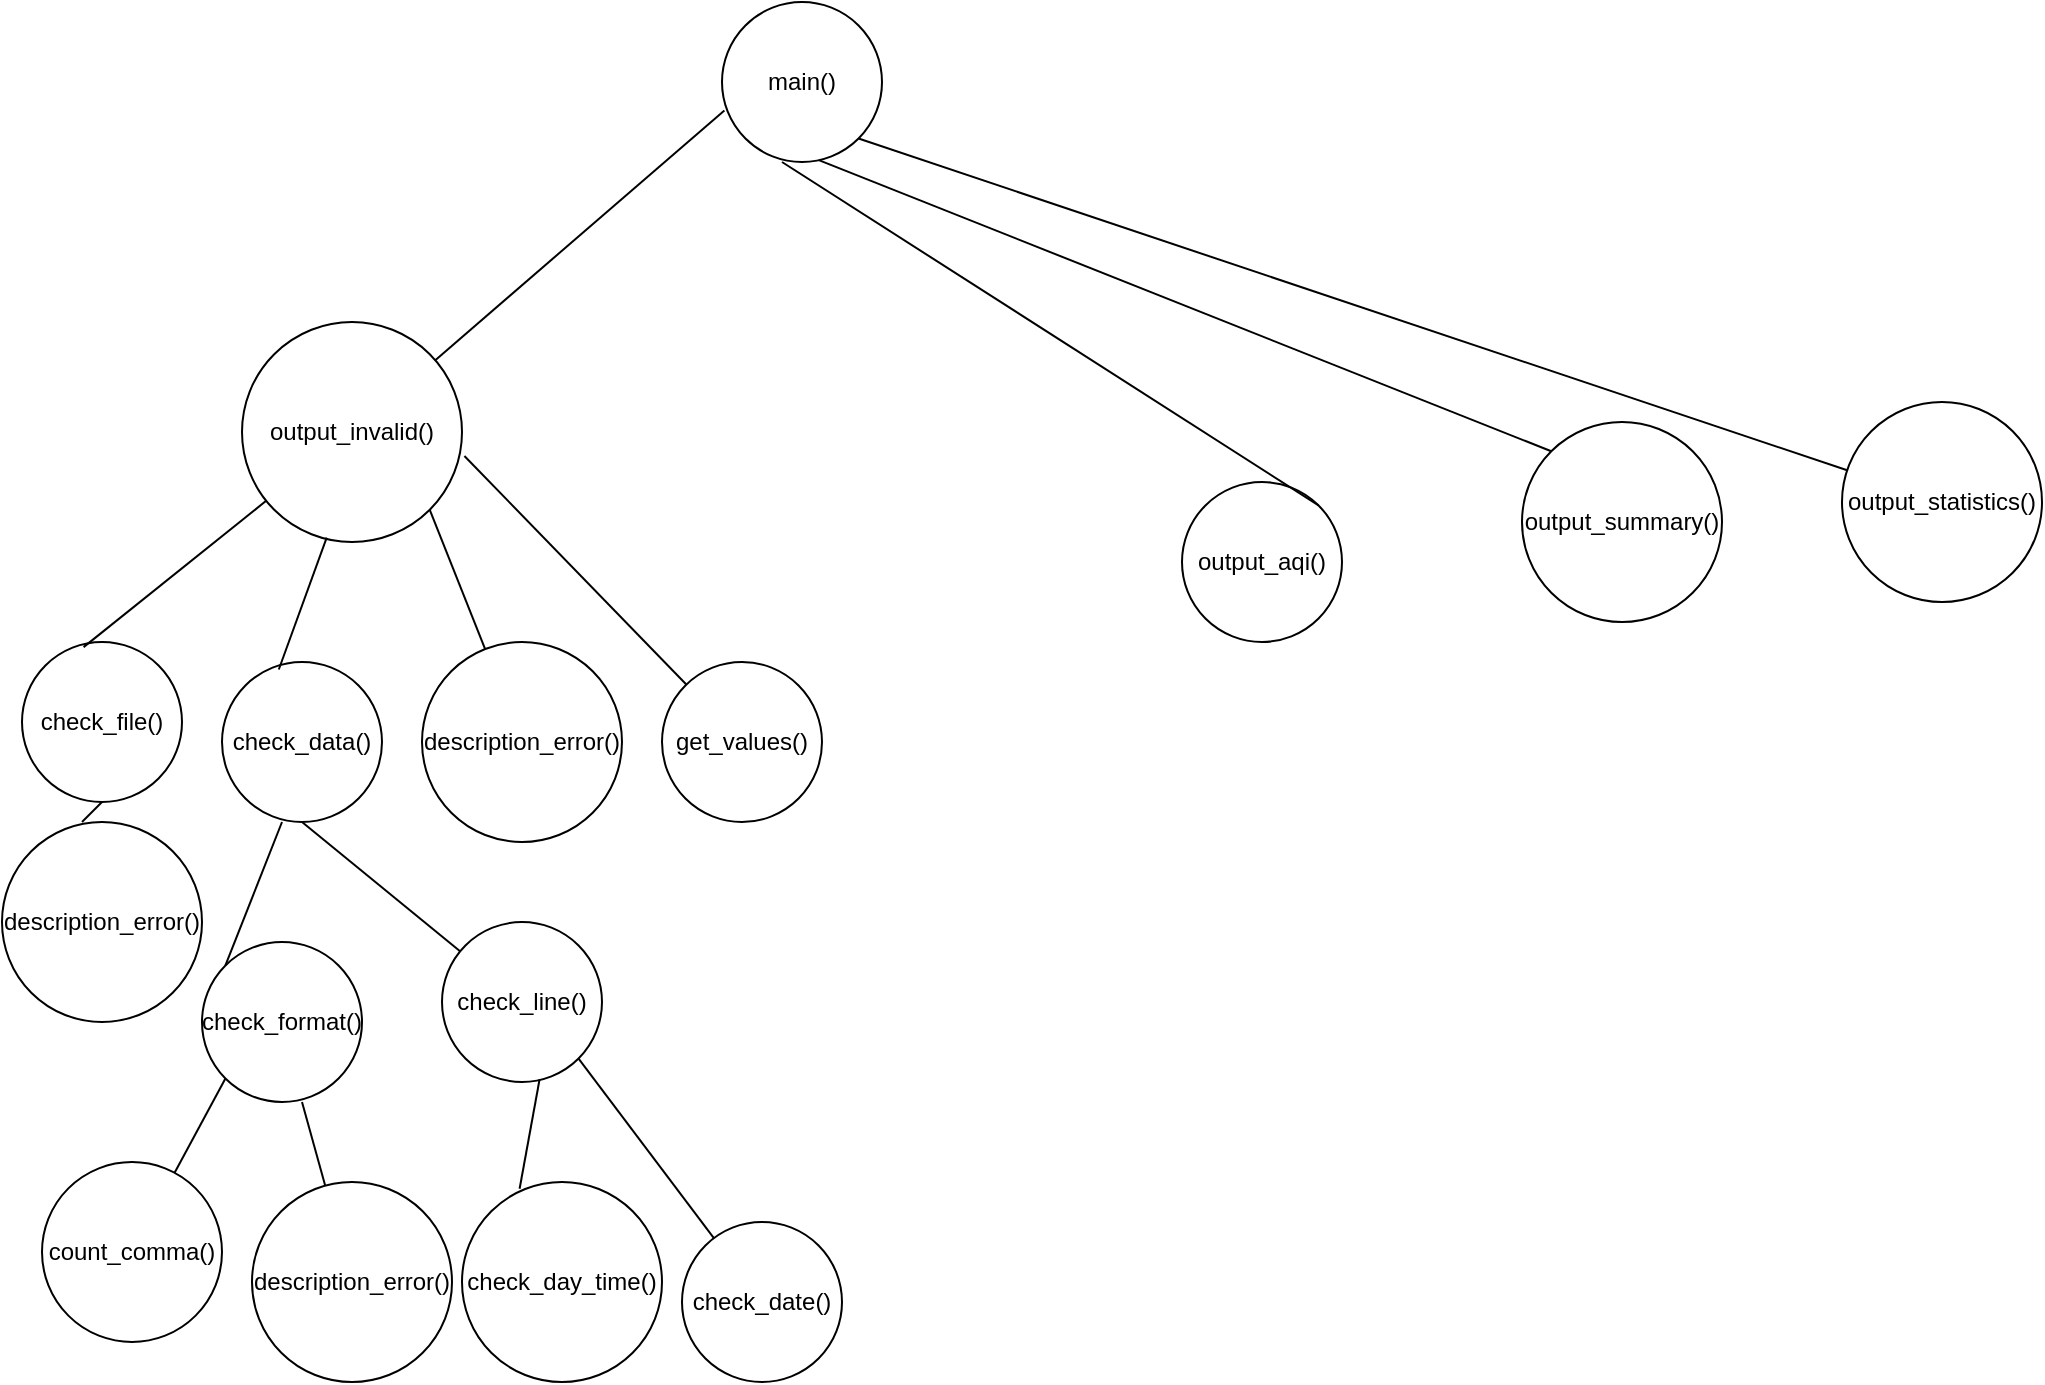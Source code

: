 <mxfile version="20.8.3" type="github" pages="2">
  <diagram id="cuSqO_4xSp7wu_9kqnW6" name="Page-1">
    <mxGraphModel dx="2126" dy="527" grid="1" gridSize="10" guides="1" tooltips="1" connect="1" arrows="1" fold="1" page="1" pageScale="1" pageWidth="850" pageHeight="1100" math="0" shadow="0">
      <root>
        <mxCell id="0" />
        <mxCell id="1" parent="0" />
        <mxCell id="RL_vZmTEsVki9VU4-pgK-1" value="main()" style="ellipse;whiteSpace=wrap;html=1;aspect=fixed;" parent="1" vertex="1">
          <mxGeometry x="140" width="80" height="80" as="geometry" />
        </mxCell>
        <mxCell id="RL_vZmTEsVki9VU4-pgK-2" value="output_aqi()" style="ellipse;whiteSpace=wrap;html=1;aspect=fixed;" parent="1" vertex="1">
          <mxGeometry x="370" y="240" width="80" height="80" as="geometry" />
        </mxCell>
        <mxCell id="RL_vZmTEsVki9VU4-pgK-3" value="output_summary()" style="ellipse;whiteSpace=wrap;html=1;aspect=fixed;" parent="1" vertex="1">
          <mxGeometry x="540" y="210" width="100" height="100" as="geometry" />
        </mxCell>
        <mxCell id="RL_vZmTEsVki9VU4-pgK-4" value="output_invalid()" style="ellipse;whiteSpace=wrap;html=1;aspect=fixed;" parent="1" vertex="1">
          <mxGeometry x="-100" y="160" width="110" height="110" as="geometry" />
        </mxCell>
        <mxCell id="RL_vZmTEsVki9VU4-pgK-5" value="output_statistics()" style="ellipse;whiteSpace=wrap;html=1;aspect=fixed;" parent="1" vertex="1">
          <mxGeometry x="700" y="200" width="100" height="100" as="geometry" />
        </mxCell>
        <mxCell id="RL_vZmTEsVki9VU4-pgK-7" value="" style="endArrow=none;html=1;rounded=0;entryX=0.015;entryY=0.678;entryDx=0;entryDy=0;entryPerimeter=0;" parent="1" source="RL_vZmTEsVki9VU4-pgK-4" target="RL_vZmTEsVki9VU4-pgK-1" edge="1">
          <mxGeometry width="50" height="50" relative="1" as="geometry">
            <mxPoint x="260" y="120" as="sourcePoint" />
            <mxPoint x="310" y="70" as="targetPoint" />
          </mxGeometry>
        </mxCell>
        <mxCell id="RL_vZmTEsVki9VU4-pgK-8" value="" style="endArrow=none;html=1;rounded=0;entryX=0.375;entryY=1;entryDx=0;entryDy=0;entryPerimeter=0;exitX=1;exitY=0;exitDx=0;exitDy=0;" parent="1" source="RL_vZmTEsVki9VU4-pgK-2" target="RL_vZmTEsVki9VU4-pgK-1" edge="1">
          <mxGeometry width="50" height="50" relative="1" as="geometry">
            <mxPoint x="320" y="180" as="sourcePoint" />
            <mxPoint x="370" y="130" as="targetPoint" />
          </mxGeometry>
        </mxCell>
        <mxCell id="RL_vZmTEsVki9VU4-pgK-9" value="" style="endArrow=none;html=1;rounded=0;entryX=0.605;entryY=0.988;entryDx=0;entryDy=0;entryPerimeter=0;exitX=0;exitY=0;exitDx=0;exitDy=0;" parent="1" target="RL_vZmTEsVki9VU4-pgK-1" edge="1" source="RL_vZmTEsVki9VU4-pgK-3">
          <mxGeometry width="50" height="50" relative="1" as="geometry">
            <mxPoint x="460" y="240" as="sourcePoint" />
            <mxPoint x="450" y="140" as="targetPoint" />
          </mxGeometry>
        </mxCell>
        <mxCell id="RL_vZmTEsVki9VU4-pgK-10" value="" style="endArrow=none;html=1;rounded=0;entryX=1;entryY=1;entryDx=0;entryDy=0;" parent="1" source="RL_vZmTEsVki9VU4-pgK-5" target="RL_vZmTEsVki9VU4-pgK-1" edge="1">
          <mxGeometry width="50" height="50" relative="1" as="geometry">
            <mxPoint x="500" y="170" as="sourcePoint" />
            <mxPoint x="550" y="120" as="targetPoint" />
          </mxGeometry>
        </mxCell>
        <mxCell id="RL_vZmTEsVki9VU4-pgK-11" value="check_file()" style="ellipse;whiteSpace=wrap;html=1;aspect=fixed;" parent="1" vertex="1">
          <mxGeometry x="-210" y="320" width="80" height="80" as="geometry" />
        </mxCell>
        <mxCell id="RL_vZmTEsVki9VU4-pgK-12" value="check_data()" style="ellipse;whiteSpace=wrap;html=1;aspect=fixed;" parent="1" vertex="1">
          <mxGeometry x="-110" y="330" width="80" height="80" as="geometry" />
        </mxCell>
        <mxCell id="RL_vZmTEsVki9VU4-pgK-13" value="description_error()" style="ellipse;whiteSpace=wrap;html=1;aspect=fixed;" parent="1" vertex="1">
          <mxGeometry x="-10" y="320" width="100" height="100" as="geometry" />
        </mxCell>
        <mxCell id="RL_vZmTEsVki9VU4-pgK-14" value="get_values()" style="ellipse;whiteSpace=wrap;html=1;aspect=fixed;" parent="1" vertex="1">
          <mxGeometry x="110" y="330" width="80" height="80" as="geometry" />
        </mxCell>
        <mxCell id="IlgSwS_JlBay_ioRpLjO-1" value="" style="endArrow=none;html=1;rounded=0;exitX=0.385;exitY=0.032;exitDx=0;exitDy=0;exitPerimeter=0;" edge="1" parent="1" source="RL_vZmTEsVki9VU4-pgK-11" target="RL_vZmTEsVki9VU4-pgK-4">
          <mxGeometry width="50" height="50" relative="1" as="geometry">
            <mxPoint x="10" y="390" as="sourcePoint" />
            <mxPoint x="60" y="340" as="targetPoint" />
          </mxGeometry>
        </mxCell>
        <mxCell id="IlgSwS_JlBay_ioRpLjO-2" value="" style="endArrow=none;html=1;rounded=0;entryX=0.385;entryY=0.98;entryDx=0;entryDy=0;entryPerimeter=0;exitX=0.355;exitY=0.047;exitDx=0;exitDy=0;exitPerimeter=0;" edge="1" parent="1" source="RL_vZmTEsVki9VU4-pgK-12" target="RL_vZmTEsVki9VU4-pgK-4">
          <mxGeometry width="50" height="50" relative="1" as="geometry">
            <mxPoint x="140" y="390" as="sourcePoint" />
            <mxPoint x="190" y="340" as="targetPoint" />
          </mxGeometry>
        </mxCell>
        <mxCell id="IlgSwS_JlBay_ioRpLjO-3" value="" style="endArrow=none;html=1;rounded=0;entryX=1;entryY=1;entryDx=0;entryDy=0;" edge="1" parent="1" source="RL_vZmTEsVki9VU4-pgK-13" target="RL_vZmTEsVki9VU4-pgK-4">
          <mxGeometry width="50" height="50" relative="1" as="geometry">
            <mxPoint x="160" y="350" as="sourcePoint" />
            <mxPoint x="210" y="300" as="targetPoint" />
          </mxGeometry>
        </mxCell>
        <mxCell id="IlgSwS_JlBay_ioRpLjO-4" value="" style="endArrow=none;html=1;rounded=0;entryX=1.011;entryY=0.609;entryDx=0;entryDy=0;entryPerimeter=0;" edge="1" parent="1" source="RL_vZmTEsVki9VU4-pgK-14" target="RL_vZmTEsVki9VU4-pgK-4">
          <mxGeometry width="50" height="50" relative="1" as="geometry">
            <mxPoint x="230" y="320" as="sourcePoint" />
            <mxPoint x="280" y="270" as="targetPoint" />
          </mxGeometry>
        </mxCell>
        <mxCell id="cVagQFuCA1IBpd_fFFHr-1" value="description_error()" style="ellipse;whiteSpace=wrap;html=1;aspect=fixed;" vertex="1" parent="1">
          <mxGeometry x="-220" y="410" width="100" height="100" as="geometry" />
        </mxCell>
        <mxCell id="cVagQFuCA1IBpd_fFFHr-2" value="" style="endArrow=none;html=1;rounded=0;exitX=0.4;exitY=0;exitDx=0;exitDy=0;exitPerimeter=0;" edge="1" parent="1" source="cVagQFuCA1IBpd_fFFHr-1">
          <mxGeometry width="50" height="50" relative="1" as="geometry">
            <mxPoint x="-220" y="450" as="sourcePoint" />
            <mxPoint x="-170" y="400" as="targetPoint" />
          </mxGeometry>
        </mxCell>
        <mxCell id="cVagQFuCA1IBpd_fFFHr-3" value="check_line()" style="ellipse;whiteSpace=wrap;html=1;aspect=fixed;" vertex="1" parent="1">
          <mxGeometry y="460" width="80" height="80" as="geometry" />
        </mxCell>
        <mxCell id="cVagQFuCA1IBpd_fFFHr-4" value="check_format()" style="ellipse;whiteSpace=wrap;html=1;aspect=fixed;" vertex="1" parent="1">
          <mxGeometry x="-120" y="470" width="80" height="80" as="geometry" />
        </mxCell>
        <mxCell id="cVagQFuCA1IBpd_fFFHr-5" value="" style="endArrow=none;html=1;rounded=0;exitX=0;exitY=0;exitDx=0;exitDy=0;" edge="1" parent="1" source="cVagQFuCA1IBpd_fFFHr-4">
          <mxGeometry width="50" height="50" relative="1" as="geometry">
            <mxPoint x="-90" y="510" as="sourcePoint" />
            <mxPoint x="-80" y="410" as="targetPoint" />
          </mxGeometry>
        </mxCell>
        <mxCell id="cVagQFuCA1IBpd_fFFHr-6" value="" style="endArrow=none;html=1;rounded=0;entryX=0.5;entryY=1;entryDx=0;entryDy=0;" edge="1" parent="1" source="cVagQFuCA1IBpd_fFFHr-3" target="RL_vZmTEsVki9VU4-pgK-12">
          <mxGeometry width="50" height="50" relative="1" as="geometry">
            <mxPoint x="-60" y="490" as="sourcePoint" />
            <mxPoint x="-50" y="400" as="targetPoint" />
          </mxGeometry>
        </mxCell>
        <mxCell id="cVagQFuCA1IBpd_fFFHr-7" value="count_comma()" style="ellipse;whiteSpace=wrap;html=1;aspect=fixed;" vertex="1" parent="1">
          <mxGeometry x="-200" y="580" width="90" height="90" as="geometry" />
        </mxCell>
        <mxCell id="cVagQFuCA1IBpd_fFFHr-8" value="" style="endArrow=none;html=1;rounded=0;entryX=0;entryY=1;entryDx=0;entryDy=0;" edge="1" parent="1" source="cVagQFuCA1IBpd_fFFHr-7" target="cVagQFuCA1IBpd_fFFHr-4">
          <mxGeometry width="50" height="50" relative="1" as="geometry">
            <mxPoint x="-190" y="580" as="sourcePoint" />
            <mxPoint x="-140" y="530" as="targetPoint" />
          </mxGeometry>
        </mxCell>
        <mxCell id="cVagQFuCA1IBpd_fFFHr-9" value="description_error()" style="ellipse;whiteSpace=wrap;html=1;aspect=fixed;" vertex="1" parent="1">
          <mxGeometry x="-95" y="590" width="100" height="100" as="geometry" />
        </mxCell>
        <mxCell id="cVagQFuCA1IBpd_fFFHr-10" value="" style="endArrow=none;html=1;rounded=0;entryX=0.625;entryY=1;entryDx=0;entryDy=0;entryPerimeter=0;" edge="1" parent="1" source="cVagQFuCA1IBpd_fFFHr-9" target="cVagQFuCA1IBpd_fFFHr-4">
          <mxGeometry width="50" height="50" relative="1" as="geometry">
            <mxPoint x="-110" y="620" as="sourcePoint" />
            <mxPoint x="-60" y="570" as="targetPoint" />
          </mxGeometry>
        </mxCell>
        <mxCell id="cVagQFuCA1IBpd_fFFHr-11" value="check_day_time()" style="ellipse;whiteSpace=wrap;html=1;aspect=fixed;" vertex="1" parent="1">
          <mxGeometry x="10" y="590" width="100" height="100" as="geometry" />
        </mxCell>
        <mxCell id="cVagQFuCA1IBpd_fFFHr-12" value="check_date()" style="ellipse;whiteSpace=wrap;html=1;aspect=fixed;" vertex="1" parent="1">
          <mxGeometry x="120" y="610" width="80" height="80" as="geometry" />
        </mxCell>
        <mxCell id="cVagQFuCA1IBpd_fFFHr-13" value="" style="endArrow=none;html=1;rounded=0;entryX=0.61;entryY=0.983;entryDx=0;entryDy=0;entryPerimeter=0;exitX=0.288;exitY=0.034;exitDx=0;exitDy=0;exitPerimeter=0;" edge="1" parent="1" source="cVagQFuCA1IBpd_fFFHr-11" target="cVagQFuCA1IBpd_fFFHr-3">
          <mxGeometry width="50" height="50" relative="1" as="geometry">
            <mxPoint x="30" y="600" as="sourcePoint" />
            <mxPoint x="80" y="550" as="targetPoint" />
          </mxGeometry>
        </mxCell>
        <mxCell id="cVagQFuCA1IBpd_fFFHr-14" value="" style="endArrow=none;html=1;rounded=0;entryX=1;entryY=1;entryDx=0;entryDy=0;" edge="1" parent="1" source="cVagQFuCA1IBpd_fFFHr-12" target="cVagQFuCA1IBpd_fFFHr-3">
          <mxGeometry width="50" height="50" relative="1" as="geometry">
            <mxPoint x="110" y="580" as="sourcePoint" />
            <mxPoint x="160" y="530" as="targetPoint" />
          </mxGeometry>
        </mxCell>
      </root>
    </mxGraphModel>
  </diagram>
  <diagram id="CgX4zMMBmTULnqaurW3I" name="Page-2">
    <mxGraphModel dx="1276" dy="527" grid="1" gridSize="10" guides="1" tooltips="1" connect="1" arrows="1" fold="1" page="1" pageScale="1" pageWidth="850" pageHeight="1100" math="0" shadow="0">
      <root>
        <mxCell id="0" />
        <mxCell id="1" parent="0" />
      </root>
    </mxGraphModel>
  </diagram>
</mxfile>
